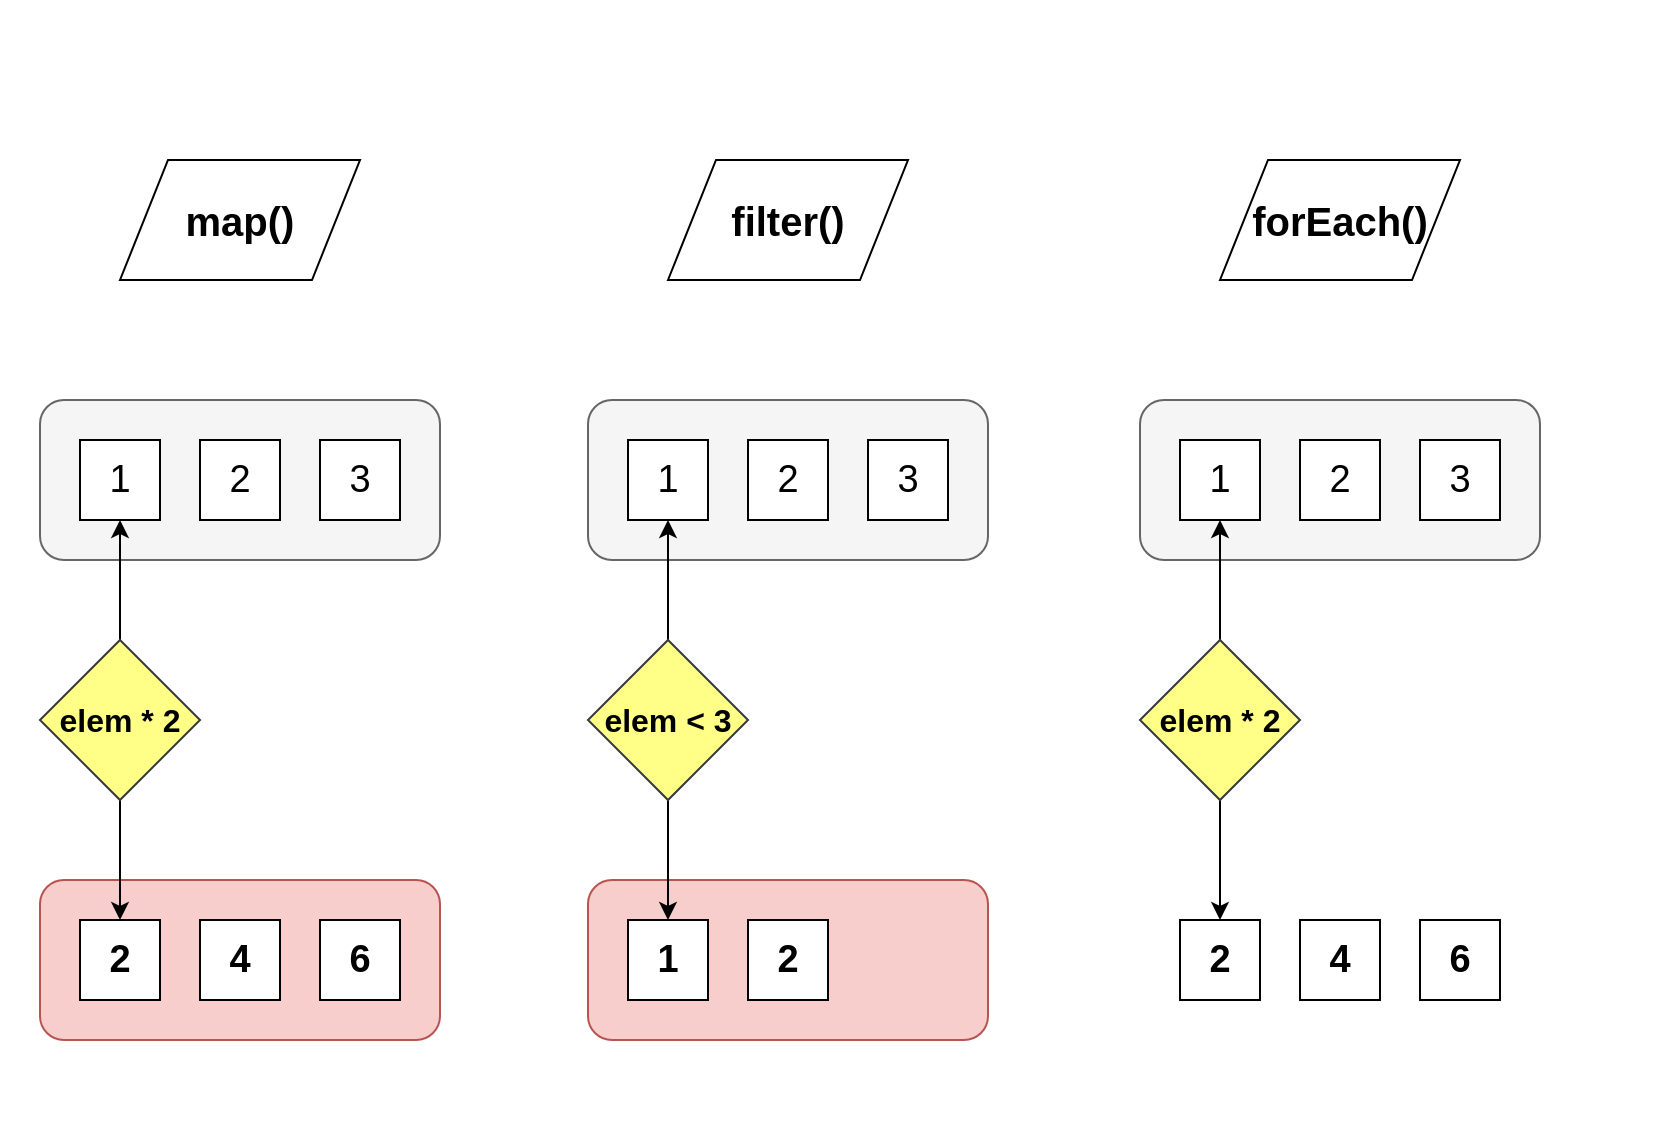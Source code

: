 <mxfile version="12.9.14" type="device"><diagram id="WrRC3BxV_J0WI9c7C2Ux" name="Page-1"><mxGraphModel dx="1250" dy="582" grid="1" gridSize="10" guides="1" tooltips="1" connect="1" arrows="1" fold="1" page="1" pageScale="1" pageWidth="827" pageHeight="1169" math="0" shadow="0"><root><mxCell id="0"/><mxCell id="1" parent="0"/><mxCell id="1MXYk3TGcQA_tX8VK3uZ-16" value="" style="rounded=1;whiteSpace=wrap;html=1;fontSize=19;fontStyle=1;fillColor=#f8cecc;strokeColor=#b85450;" vertex="1" parent="1"><mxGeometry x="370" y="600" width="200" height="80" as="geometry"/></mxCell><mxCell id="1MXYk3TGcQA_tX8VK3uZ-1" value="" style="rounded=1;whiteSpace=wrap;html=1;fontSize=19;fontStyle=0;fillColor=#f5f5f5;strokeColor=#666666;fontColor=#333333;" vertex="1" parent="1"><mxGeometry x="370" y="360" width="200" height="80" as="geometry"/></mxCell><mxCell id="1MXYk3TGcQA_tX8VK3uZ-3" value="3" style="whiteSpace=wrap;html=1;aspect=fixed;fontSize=19;fontStyle=0" vertex="1" parent="1"><mxGeometry x="510" y="380" width="40" height="40" as="geometry"/></mxCell><mxCell id="1MXYk3TGcQA_tX8VK3uZ-4" value="2" style="whiteSpace=wrap;html=1;aspect=fixed;fontSize=19;fontStyle=0" vertex="1" parent="1"><mxGeometry x="450" y="380" width="40" height="40" as="geometry"/></mxCell><mxCell id="1MXYk3TGcQA_tX8VK3uZ-5" value="1" style="whiteSpace=wrap;html=1;aspect=fixed;fontSize=19;fontStyle=0" vertex="1" parent="1"><mxGeometry x="390" y="380" width="40" height="40" as="geometry"/></mxCell><mxCell id="1MXYk3TGcQA_tX8VK3uZ-14" value="" style="edgeStyle=orthogonalEdgeStyle;rounded=0;orthogonalLoop=1;jettySize=auto;html=1;fontSize=19;fontStyle=1" edge="1" parent="1" source="1MXYk3TGcQA_tX8VK3uZ-13"><mxGeometry relative="1" as="geometry"><mxPoint x="410" y="420" as="targetPoint"/></mxGeometry></mxCell><mxCell id="1MXYk3TGcQA_tX8VK3uZ-24" style="edgeStyle=orthogonalEdgeStyle;rounded=0;orthogonalLoop=1;jettySize=auto;html=1;entryX=0.5;entryY=0;entryDx=0;entryDy=0;fontSize=19;fontStyle=1" edge="1" parent="1" source="1MXYk3TGcQA_tX8VK3uZ-13"><mxGeometry relative="1" as="geometry"><mxPoint x="410" y="620" as="targetPoint"/></mxGeometry></mxCell><mxCell id="1MXYk3TGcQA_tX8VK3uZ-13" value="elem * 2" style="rhombus;whiteSpace=wrap;html=1;fontSize=16;fontStyle=1;fillColor=#ffff88;strokeColor=#36393d;" vertex="1" parent="1"><mxGeometry x="370" y="480" width="80" height="80" as="geometry"/></mxCell><mxCell id="1MXYk3TGcQA_tX8VK3uZ-17" value="2" style="whiteSpace=wrap;html=1;aspect=fixed;fontSize=19;fontStyle=1" vertex="1" parent="1"><mxGeometry x="390" y="620" width="40" height="40" as="geometry"/></mxCell><mxCell id="1MXYk3TGcQA_tX8VK3uZ-18" value="4" style="whiteSpace=wrap;html=1;aspect=fixed;fontSize=19;fontStyle=1" vertex="1" parent="1"><mxGeometry x="450" y="620" width="40" height="40" as="geometry"/></mxCell><mxCell id="1MXYk3TGcQA_tX8VK3uZ-19" value="6" style="whiteSpace=wrap;html=1;aspect=fixed;fontSize=19;fontStyle=1" vertex="1" parent="1"><mxGeometry x="510" y="620" width="40" height="40" as="geometry"/></mxCell><mxCell id="1MXYk3TGcQA_tX8VK3uZ-26" value="map()" style="shape=parallelogram;perimeter=parallelogramPerimeter;whiteSpace=wrap;html=1;fontSize=20;fontStyle=1;" vertex="1" parent="1"><mxGeometry x="410" y="240" width="120" height="60" as="geometry"/></mxCell><mxCell id="1MXYk3TGcQA_tX8VK3uZ-27" value="" style="rounded=1;whiteSpace=wrap;html=1;fontSize=19;fontStyle=1;fillColor=#f8cecc;strokeColor=#b85450;" vertex="1" parent="1"><mxGeometry x="644" y="600" width="200" height="80" as="geometry"/></mxCell><mxCell id="1MXYk3TGcQA_tX8VK3uZ-28" value="" style="rounded=1;whiteSpace=wrap;html=1;fontSize=19;fontStyle=0;fillColor=#f5f5f5;strokeColor=#666666;fontColor=#333333;" vertex="1" parent="1"><mxGeometry x="644" y="360" width="200" height="80" as="geometry"/></mxCell><mxCell id="1MXYk3TGcQA_tX8VK3uZ-29" value="3" style="whiteSpace=wrap;html=1;aspect=fixed;fontSize=19;fontStyle=0" vertex="1" parent="1"><mxGeometry x="784" y="380" width="40" height="40" as="geometry"/></mxCell><mxCell id="1MXYk3TGcQA_tX8VK3uZ-30" value="2" style="whiteSpace=wrap;html=1;aspect=fixed;fontSize=19;fontStyle=0" vertex="1" parent="1"><mxGeometry x="724" y="380" width="40" height="40" as="geometry"/></mxCell><mxCell id="1MXYk3TGcQA_tX8VK3uZ-31" value="1" style="whiteSpace=wrap;html=1;aspect=fixed;fontSize=19;fontStyle=0" vertex="1" parent="1"><mxGeometry x="664" y="380" width="40" height="40" as="geometry"/></mxCell><mxCell id="1MXYk3TGcQA_tX8VK3uZ-32" value="" style="edgeStyle=orthogonalEdgeStyle;rounded=0;orthogonalLoop=1;jettySize=auto;html=1;fontSize=19;fontStyle=1" edge="1" parent="1" source="1MXYk3TGcQA_tX8VK3uZ-34"><mxGeometry relative="1" as="geometry"><mxPoint x="684" y="420" as="targetPoint"/></mxGeometry></mxCell><mxCell id="1MXYk3TGcQA_tX8VK3uZ-33" style="edgeStyle=orthogonalEdgeStyle;rounded=0;orthogonalLoop=1;jettySize=auto;html=1;entryX=0.5;entryY=0;entryDx=0;entryDy=0;fontSize=19;fontStyle=1" edge="1" parent="1" source="1MXYk3TGcQA_tX8VK3uZ-34"><mxGeometry relative="1" as="geometry"><mxPoint x="684" y="620" as="targetPoint"/></mxGeometry></mxCell><mxCell id="1MXYk3TGcQA_tX8VK3uZ-34" value="elem &amp;lt; 3" style="rhombus;whiteSpace=wrap;html=1;fontSize=16;fontStyle=1;fillColor=#ffff88;strokeColor=#36393d;" vertex="1" parent="1"><mxGeometry x="644" y="480" width="80" height="80" as="geometry"/></mxCell><mxCell id="1MXYk3TGcQA_tX8VK3uZ-35" value="1" style="whiteSpace=wrap;html=1;aspect=fixed;fontSize=19;fontStyle=1" vertex="1" parent="1"><mxGeometry x="664" y="620" width="40" height="40" as="geometry"/></mxCell><mxCell id="1MXYk3TGcQA_tX8VK3uZ-36" value="2" style="whiteSpace=wrap;html=1;aspect=fixed;fontSize=19;fontStyle=1" vertex="1" parent="1"><mxGeometry x="724" y="620" width="40" height="40" as="geometry"/></mxCell><mxCell id="1MXYk3TGcQA_tX8VK3uZ-38" value="filter()" style="shape=parallelogram;perimeter=parallelogramPerimeter;whiteSpace=wrap;html=1;fontSize=20;fontStyle=1;" vertex="1" parent="1"><mxGeometry x="684" y="240" width="120" height="60" as="geometry"/></mxCell><mxCell id="1MXYk3TGcQA_tX8VK3uZ-41" value="" style="rounded=1;whiteSpace=wrap;html=1;fontSize=19;fontStyle=0;fillColor=#f5f5f5;strokeColor=#666666;fontColor=#333333;" vertex="1" parent="1"><mxGeometry x="920" y="360" width="200" height="80" as="geometry"/></mxCell><mxCell id="1MXYk3TGcQA_tX8VK3uZ-42" value="3" style="whiteSpace=wrap;html=1;aspect=fixed;fontSize=19;fontStyle=0" vertex="1" parent="1"><mxGeometry x="1060" y="380" width="40" height="40" as="geometry"/></mxCell><mxCell id="1MXYk3TGcQA_tX8VK3uZ-43" value="2" style="whiteSpace=wrap;html=1;aspect=fixed;fontSize=19;fontStyle=0" vertex="1" parent="1"><mxGeometry x="1000" y="380" width="40" height="40" as="geometry"/></mxCell><mxCell id="1MXYk3TGcQA_tX8VK3uZ-44" value="1" style="whiteSpace=wrap;html=1;aspect=fixed;fontSize=19;fontStyle=0" vertex="1" parent="1"><mxGeometry x="940" y="380" width="40" height="40" as="geometry"/></mxCell><mxCell id="1MXYk3TGcQA_tX8VK3uZ-45" value="" style="edgeStyle=orthogonalEdgeStyle;rounded=0;orthogonalLoop=1;jettySize=auto;html=1;fontSize=19;fontStyle=1" edge="1" parent="1" source="1MXYk3TGcQA_tX8VK3uZ-47"><mxGeometry relative="1" as="geometry"><mxPoint x="960" y="420" as="targetPoint"/></mxGeometry></mxCell><mxCell id="1MXYk3TGcQA_tX8VK3uZ-46" style="edgeStyle=orthogonalEdgeStyle;rounded=0;orthogonalLoop=1;jettySize=auto;html=1;entryX=0.5;entryY=0;entryDx=0;entryDy=0;fontSize=19;fontStyle=1" edge="1" parent="1" source="1MXYk3TGcQA_tX8VK3uZ-47"><mxGeometry relative="1" as="geometry"><mxPoint x="960" y="620" as="targetPoint"/></mxGeometry></mxCell><mxCell id="1MXYk3TGcQA_tX8VK3uZ-47" value="elem * 2" style="rhombus;whiteSpace=wrap;html=1;fontSize=16;fontStyle=1;fillColor=#ffff88;strokeColor=#36393d;" vertex="1" parent="1"><mxGeometry x="920" y="480" width="80" height="80" as="geometry"/></mxCell><mxCell id="1MXYk3TGcQA_tX8VK3uZ-50" value="forEach()" style="shape=parallelogram;perimeter=parallelogramPerimeter;whiteSpace=wrap;html=1;fontSize=20;fontStyle=1;" vertex="1" parent="1"><mxGeometry x="960" y="240" width="120" height="60" as="geometry"/></mxCell><mxCell id="1MXYk3TGcQA_tX8VK3uZ-51" value="2" style="whiteSpace=wrap;html=1;aspect=fixed;fontSize=19;fontStyle=1" vertex="1" parent="1"><mxGeometry x="940" y="620" width="40" height="40" as="geometry"/></mxCell><mxCell id="1MXYk3TGcQA_tX8VK3uZ-52" value="4" style="whiteSpace=wrap;html=1;aspect=fixed;fontSize=19;fontStyle=1" vertex="1" parent="1"><mxGeometry x="1000" y="620" width="40" height="40" as="geometry"/></mxCell><mxCell id="1MXYk3TGcQA_tX8VK3uZ-53" value="6" style="whiteSpace=wrap;html=1;aspect=fixed;fontSize=19;fontStyle=1" vertex="1" parent="1"><mxGeometry x="1060" y="620" width="40" height="40" as="geometry"/></mxCell><mxCell id="1MXYk3TGcQA_tX8VK3uZ-54" value="" style="rounded=0;whiteSpace=wrap;html=1;fontSize=20;strokeColor=none;fillColor=none;" vertex="1" parent="1"><mxGeometry x="350" y="160" width="270" height="560" as="geometry"/></mxCell><mxCell id="1MXYk3TGcQA_tX8VK3uZ-55" value="" style="rounded=0;whiteSpace=wrap;html=1;fontSize=20;strokeColor=none;fillColor=none;" vertex="1" parent="1"><mxGeometry x="630" y="160" width="270" height="560" as="geometry"/></mxCell><mxCell id="1MXYk3TGcQA_tX8VK3uZ-56" value="" style="rounded=0;whiteSpace=wrap;html=1;fontSize=20;strokeColor=none;fillColor=none;" vertex="1" parent="1"><mxGeometry x="910" y="160" width="270" height="560" as="geometry"/></mxCell></root></mxGraphModel></diagram></mxfile>